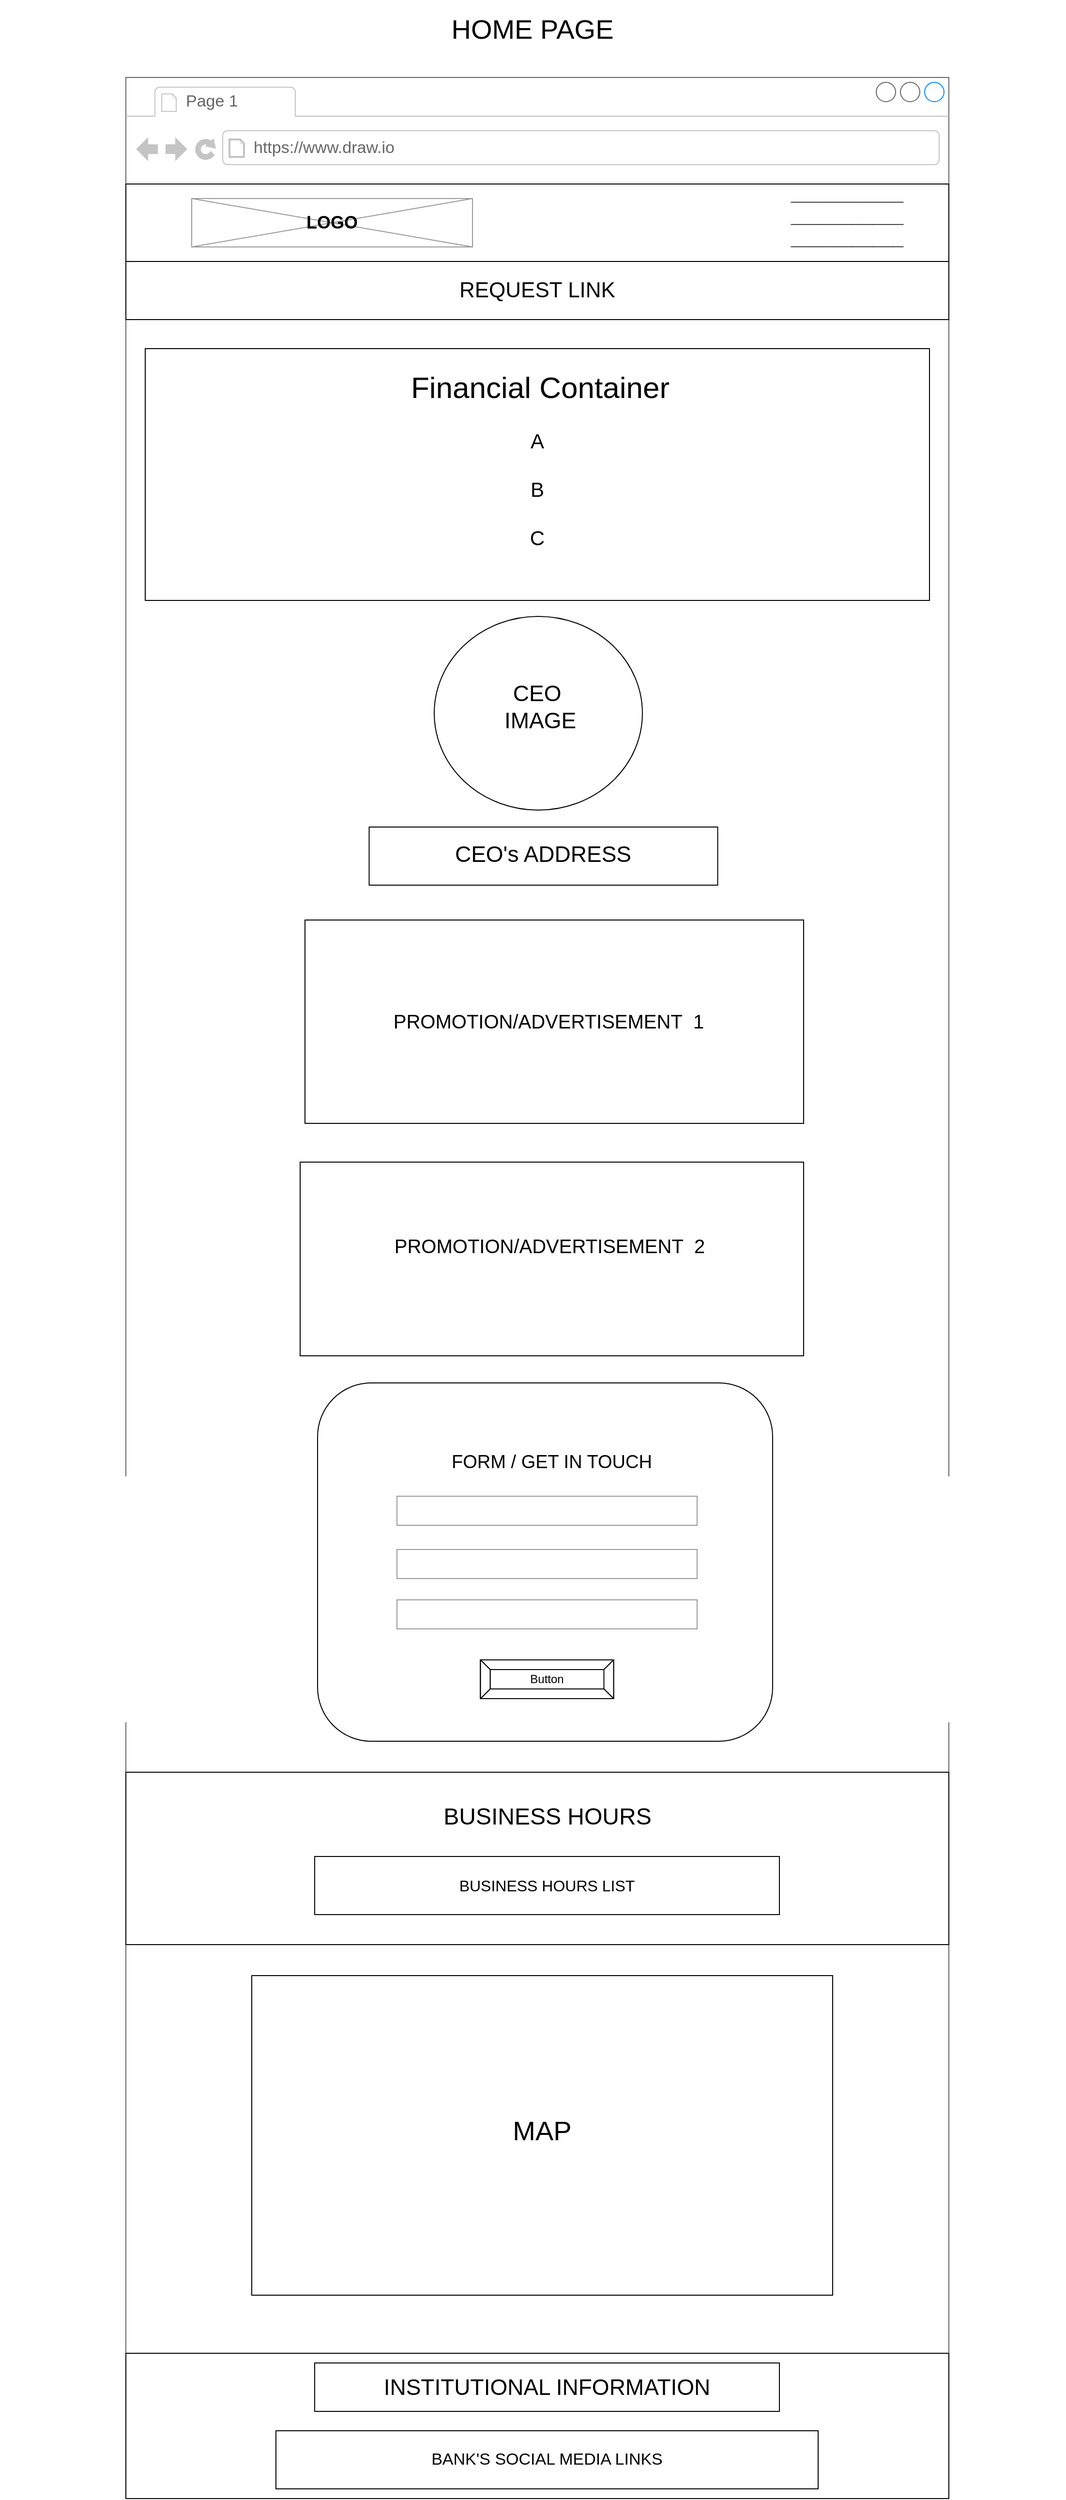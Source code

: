 <mxfile version="22.1.16" type="device">
  <diagram name="Page-1" id="2cc2dc42-3aac-f2a9-1cec-7a8b7cbee084">
    <mxGraphModel dx="2100" dy="2232" grid="1" gridSize="10" guides="1" tooltips="1" connect="1" arrows="1" fold="1" page="1" pageScale="1" pageWidth="1100" pageHeight="850" background="none" math="0" shadow="0">
      <root>
        <mxCell id="0" />
        <mxCell id="1" parent="0" />
        <mxCell id="AsocRW2U9enTBRK1ayEM-1" value="" style="strokeWidth=1;shadow=0;dashed=0;align=center;html=1;shape=mxgraph.mockup.containers.browserWindow;rSize=0;strokeColor=#666666;strokeColor2=#008cff;strokeColor3=#c4c4c4;mainText=,;recursiveResize=0;" parent="1" vertex="1">
          <mxGeometry x="240" y="-320" width="850" height="2500" as="geometry" />
        </mxCell>
        <mxCell id="AsocRW2U9enTBRK1ayEM-2" value="Page 1" style="strokeWidth=1;shadow=0;dashed=0;align=center;html=1;shape=mxgraph.mockup.containers.anchor;fontSize=17;fontColor=#666666;align=left;whiteSpace=wrap;" parent="AsocRW2U9enTBRK1ayEM-1" vertex="1">
          <mxGeometry x="60" y="12" width="110" height="26" as="geometry" />
        </mxCell>
        <mxCell id="AsocRW2U9enTBRK1ayEM-3" value="https://www.draw.io" style="strokeWidth=1;shadow=0;dashed=0;align=center;html=1;shape=mxgraph.mockup.containers.anchor;rSize=0;fontSize=17;fontColor=#666666;align=left;" parent="AsocRW2U9enTBRK1ayEM-1" vertex="1">
          <mxGeometry x="130" y="60" width="250" height="26" as="geometry" />
        </mxCell>
        <mxCell id="AsocRW2U9enTBRK1ayEM-9" value="" style="rounded=0;whiteSpace=wrap;html=1;" parent="AsocRW2U9enTBRK1ayEM-1" vertex="1">
          <mxGeometry y="110" width="850" height="80" as="geometry" />
        </mxCell>
        <mxCell id="AsocRW2U9enTBRK1ayEM-14" value="" style="verticalLabelPosition=bottom;shadow=0;dashed=0;align=center;html=1;verticalAlign=top;strokeWidth=1;shape=mxgraph.mockup.graphics.simpleIcon;strokeColor=#999999;" parent="AsocRW2U9enTBRK1ayEM-1" vertex="1">
          <mxGeometry x="68" y="125" width="290" height="50" as="geometry" />
        </mxCell>
        <mxCell id="AsocRW2U9enTBRK1ayEM-15" value="&lt;b&gt;&lt;font style=&quot;font-size: 18px;&quot;&gt;LOGO&lt;/font&gt;&lt;/b&gt;" style="text;html=1;strokeColor=none;fillColor=none;align=center;verticalAlign=middle;whiteSpace=wrap;rounded=0;" parent="AsocRW2U9enTBRK1ayEM-1" vertex="1">
          <mxGeometry x="183" y="135" width="60" height="30" as="geometry" />
        </mxCell>
        <mxCell id="AsocRW2U9enTBRK1ayEM-16" value="" style="rounded=0;whiteSpace=wrap;html=1;" parent="AsocRW2U9enTBRK1ayEM-1" vertex="1">
          <mxGeometry x="20" y="280" width="810" height="260" as="geometry" />
        </mxCell>
        <mxCell id="AsocRW2U9enTBRK1ayEM-20" value="&lt;font style=&quot;font-size: 31px;&quot;&gt;Financial Container&lt;/font&gt;" style="text;html=1;strokeColor=none;fillColor=none;align=center;verticalAlign=middle;whiteSpace=wrap;rounded=0;" parent="AsocRW2U9enTBRK1ayEM-1" vertex="1">
          <mxGeometry x="293" y="290" width="270" height="60" as="geometry" />
        </mxCell>
        <mxCell id="AsocRW2U9enTBRK1ayEM-21" value="&lt;font style=&quot;font-size: 21px;&quot;&gt;A&lt;br&gt;&lt;br&gt;B&lt;br&gt;&lt;br&gt;C&lt;/font&gt;" style="text;html=1;strokeColor=none;fillColor=none;align=center;verticalAlign=middle;whiteSpace=wrap;rounded=0;" parent="AsocRW2U9enTBRK1ayEM-1" vertex="1">
          <mxGeometry x="395" y="320" width="60" height="210" as="geometry" />
        </mxCell>
        <mxCell id="AsocRW2U9enTBRK1ayEM-25" value="" style="rounded=0;whiteSpace=wrap;html=1;" parent="AsocRW2U9enTBRK1ayEM-1" vertex="1">
          <mxGeometry x="185" y="870" width="515" height="210" as="geometry" />
        </mxCell>
        <mxCell id="AsocRW2U9enTBRK1ayEM-27" value="" style="rounded=0;whiteSpace=wrap;html=1;" parent="AsocRW2U9enTBRK1ayEM-1" vertex="1">
          <mxGeometry x="180" y="1120" width="520" height="200" as="geometry" />
        </mxCell>
        <mxCell id="AsocRW2U9enTBRK1ayEM-28" value="&lt;font style=&quot;font-size: 20px;&quot;&gt;&amp;nbsp;PROMOTION/ADVERTISEMENT&amp;nbsp; 1&lt;/font&gt;" style="text;html=1;strokeColor=none;fillColor=none;align=center;verticalAlign=middle;whiteSpace=wrap;rounded=0;" parent="AsocRW2U9enTBRK1ayEM-1" vertex="1">
          <mxGeometry x="159" y="924" width="550" height="100" as="geometry" />
        </mxCell>
        <mxCell id="AsocRW2U9enTBRK1ayEM-29" value="&lt;font style=&quot;font-size: 20px;&quot;&gt;&amp;nbsp;PROMOTION/ADVERTISEMENT&amp;nbsp; 2&lt;/font&gt;" style="text;html=1;strokeColor=none;fillColor=none;align=center;verticalAlign=middle;whiteSpace=wrap;rounded=0;" parent="AsocRW2U9enTBRK1ayEM-1" vertex="1">
          <mxGeometry x="205" y="1171" width="460" height="70" as="geometry" />
        </mxCell>
        <mxCell id="AsocRW2U9enTBRK1ayEM-32" value="" style="rounded=1;whiteSpace=wrap;html=1;" parent="AsocRW2U9enTBRK1ayEM-1" vertex="1">
          <mxGeometry x="198" y="1348" width="470" height="370" as="geometry" />
        </mxCell>
        <mxCell id="AsocRW2U9enTBRK1ayEM-33" value="" style="strokeWidth=1;shadow=0;dashed=0;align=center;html=1;shape=mxgraph.mockup.forms.pwField;strokeColor=#999999;mainText=;align=left;fontColor=#666666;fontSize=17;spacingLeft=3;" parent="AsocRW2U9enTBRK1ayEM-1" vertex="1">
          <mxGeometry x="280" y="1465" width="310" height="30" as="geometry" />
        </mxCell>
        <mxCell id="AsocRW2U9enTBRK1ayEM-35" value="" style="strokeWidth=1;shadow=0;dashed=0;align=center;html=1;shape=mxgraph.mockup.forms.pwField;strokeColor=#999999;mainText=;align=left;fontColor=#666666;fontSize=17;spacingLeft=3;" parent="AsocRW2U9enTBRK1ayEM-1" vertex="1">
          <mxGeometry x="280" y="1520" width="310" height="30" as="geometry" />
        </mxCell>
        <mxCell id="AsocRW2U9enTBRK1ayEM-34" value="" style="strokeWidth=1;shadow=0;dashed=0;align=center;html=1;shape=mxgraph.mockup.forms.pwField;strokeColor=#999999;mainText=;align=left;fontColor=#666666;fontSize=17;spacingLeft=3;" parent="AsocRW2U9enTBRK1ayEM-1" vertex="1">
          <mxGeometry x="280" y="1572" width="310" height="30" as="geometry" />
        </mxCell>
        <mxCell id="AsocRW2U9enTBRK1ayEM-36" value="Button" style="labelPosition=center;verticalLabelPosition=middle;align=center;html=1;shape=mxgraph.basic.button;dx=10;whiteSpace=wrap;" parent="AsocRW2U9enTBRK1ayEM-1" vertex="1">
          <mxGeometry x="366.25" y="1634" width="137.5" height="40" as="geometry" />
        </mxCell>
        <mxCell id="AsocRW2U9enTBRK1ayEM-37" value="&lt;font style=&quot;font-size: 19px;&quot;&gt;FORM / GET IN TOUCH&lt;/font&gt;" style="text;html=1;strokeColor=none;fillColor=none;align=center;verticalAlign=middle;whiteSpace=wrap;rounded=0;" parent="AsocRW2U9enTBRK1ayEM-1" vertex="1">
          <mxGeometry x="335" y="1415" width="210" height="30" as="geometry" />
        </mxCell>
        <mxCell id="AsocRW2U9enTBRK1ayEM-38" value="" style="rounded=0;whiteSpace=wrap;html=1;" parent="AsocRW2U9enTBRK1ayEM-1" vertex="1">
          <mxGeometry y="1750" width="850" height="178" as="geometry" />
        </mxCell>
        <mxCell id="AsocRW2U9enTBRK1ayEM-39" value="&lt;font style=&quot;font-size: 16px;&quot;&gt;BUSINESS HOURS LIST&lt;/font&gt;" style="rounded=0;whiteSpace=wrap;html=1;" parent="AsocRW2U9enTBRK1ayEM-1" vertex="1">
          <mxGeometry x="195" y="1837" width="480" height="60" as="geometry" />
        </mxCell>
        <mxCell id="AsocRW2U9enTBRK1ayEM-41" value="&lt;span style=&quot;font-weight: normal;&quot;&gt;BUSINESS HOURS&lt;/span&gt;" style="text;strokeColor=none;fillColor=none;html=1;fontSize=24;fontStyle=1;verticalAlign=middle;align=center;" parent="AsocRW2U9enTBRK1ayEM-1" vertex="1">
          <mxGeometry x="255" y="1776" width="360" height="40" as="geometry" />
        </mxCell>
        <mxCell id="AsocRW2U9enTBRK1ayEM-42" value="" style="rounded=0;whiteSpace=wrap;html=1;" parent="AsocRW2U9enTBRK1ayEM-1" vertex="1">
          <mxGeometry x="130" y="1960" width="600" height="330" as="geometry" />
        </mxCell>
        <mxCell id="AsocRW2U9enTBRK1ayEM-43" value="&lt;font style=&quot;font-size: 28px;&quot;&gt;MAP&lt;/font&gt;" style="text;html=1;strokeColor=none;fillColor=none;align=center;verticalAlign=middle;whiteSpace=wrap;rounded=0;" parent="AsocRW2U9enTBRK1ayEM-1" vertex="1">
          <mxGeometry x="310" y="2065" width="240" height="110" as="geometry" />
        </mxCell>
        <mxCell id="AsocRW2U9enTBRK1ayEM-44" value="" style="rounded=0;whiteSpace=wrap;html=1;" parent="AsocRW2U9enTBRK1ayEM-1" vertex="1">
          <mxGeometry y="2350" width="850" height="150" as="geometry" />
        </mxCell>
        <mxCell id="AsocRW2U9enTBRK1ayEM-46" value="&lt;font style=&quot;font-size: 23px;&quot;&gt;INSTITUTIONAL INFORMATION&lt;/font&gt;" style="rounded=0;whiteSpace=wrap;html=1;" parent="AsocRW2U9enTBRK1ayEM-1" vertex="1">
          <mxGeometry x="195" y="2360" width="480" height="50" as="geometry" />
        </mxCell>
        <mxCell id="AsocRW2U9enTBRK1ayEM-47" value="&lt;font style=&quot;font-size: 17px;&quot;&gt;BANK&#39;S SOCIAL MEDIA LINKS&lt;/font&gt;" style="rounded=0;whiteSpace=wrap;html=1;" parent="AsocRW2U9enTBRK1ayEM-1" vertex="1">
          <mxGeometry x="155" y="2430" width="560" height="60" as="geometry" />
        </mxCell>
        <mxCell id="HlP9P9GdKtncIxwWqKx_-1" value="&lt;b style=&quot;border-color: var(--border-color); font-size: 19px;&quot;&gt;___________&lt;br style=&quot;border-color: var(--border-color);&quot;&gt;___________&lt;br style=&quot;border-color: var(--border-color);&quot;&gt;___________&lt;/b&gt;" style="text;html=1;strokeColor=none;fillColor=none;align=center;verticalAlign=middle;whiteSpace=wrap;rounded=0;" parent="AsocRW2U9enTBRK1ayEM-1" vertex="1">
          <mxGeometry x="660" y="119" width="170" height="50" as="geometry" />
        </mxCell>
        <mxCell id="AsocRW2U9enTBRK1ayEM-18" value="" style="ellipse;whiteSpace=wrap;html=1;rotation=90;" parent="AsocRW2U9enTBRK1ayEM-1" vertex="1">
          <mxGeometry x="326" y="549" width="200" height="215" as="geometry" />
        </mxCell>
        <mxCell id="AsocRW2U9enTBRK1ayEM-23" value="" style="rounded=0;whiteSpace=wrap;html=1;" parent="AsocRW2U9enTBRK1ayEM-1" vertex="1">
          <mxGeometry x="251.25" y="774" width="360" height="60" as="geometry" />
        </mxCell>
        <mxCell id="AsocRW2U9enTBRK1ayEM-24" value="&lt;font style=&quot;font-size: 23px;&quot;&gt;CEO&#39;s ADDRESS&lt;/font&gt;" style="text;html=1;strokeColor=none;fillColor=none;align=center;verticalAlign=middle;whiteSpace=wrap;rounded=0;" parent="AsocRW2U9enTBRK1ayEM-1" vertex="1">
          <mxGeometry x="331" y="782" width="200" height="40" as="geometry" />
        </mxCell>
        <mxCell id="AsocRW2U9enTBRK1ayEM-22" value="&lt;font style=&quot;font-size: 23px;&quot;&gt;CEO&amp;nbsp;&lt;br&gt;IMAGE&lt;/font&gt;" style="text;html=1;strokeColor=none;fillColor=none;align=center;verticalAlign=middle;whiteSpace=wrap;rounded=0;" parent="AsocRW2U9enTBRK1ayEM-1" vertex="1">
          <mxGeometry x="368" y="613.25" width="120" height="72.5" as="geometry" />
        </mxCell>
        <mxCell id="31IQNdlTztsWTvtLdrhA-4" value="&lt;font style=&quot;font-size: 22px;&quot;&gt;REQUEST LINK&lt;/font&gt;" style="rounded=0;whiteSpace=wrap;html=1;" parent="AsocRW2U9enTBRK1ayEM-1" vertex="1">
          <mxGeometry y="190" width="850" height="60" as="geometry" />
        </mxCell>
        <mxCell id="AsocRW2U9enTBRK1ayEM-4" value="&lt;font style=&quot;font-size: 28px;&quot;&gt;HOME PAGE&lt;/font&gt;" style="text;html=1;strokeColor=none;fillColor=none;align=center;verticalAlign=middle;whiteSpace=wrap;rounded=0;" parent="1" vertex="1">
          <mxGeometry x="110" y="-400" width="1100" height="60" as="geometry" />
        </mxCell>
      </root>
    </mxGraphModel>
  </diagram>
</mxfile>
